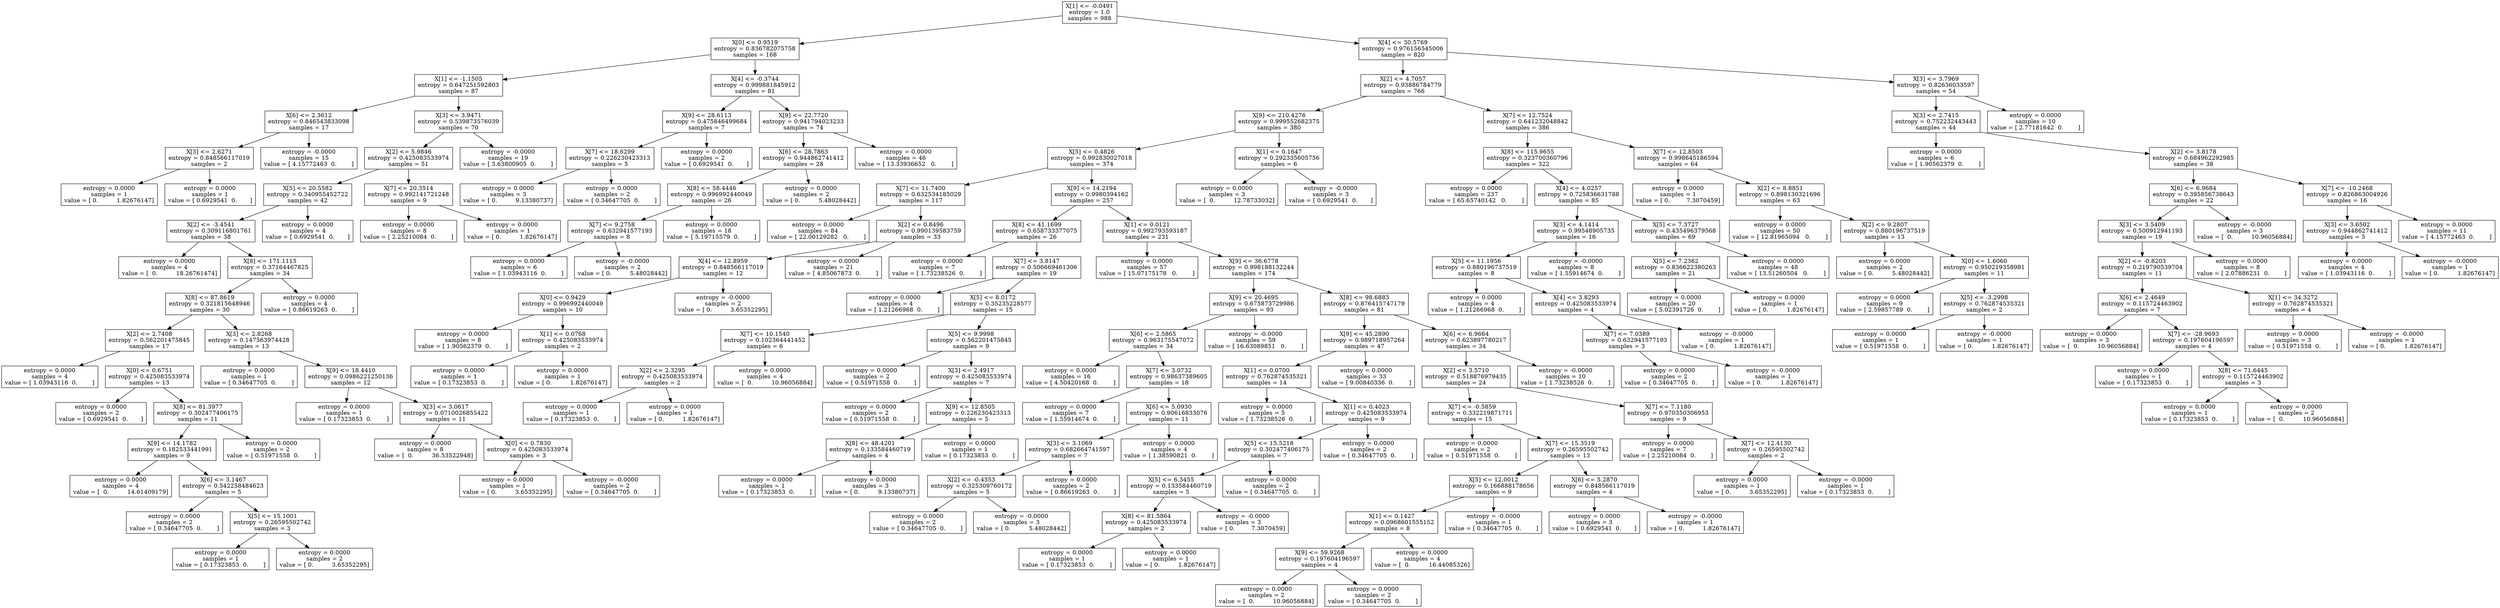 digraph Tree {
0 [label="X[1] <= -0.0491\nentropy = 1.0\nsamples = 988", shape="box"] ;
1 [label="X[0] <= 0.9519\nentropy = 0.836782075758\nsamples = 168", shape="box"] ;
0 -> 1 ;
2 [label="X[1] <= -1.1505\nentropy = 0.647251592803\nsamples = 87", shape="box"] ;
1 -> 2 ;
3 [label="X[6] <= 2.3612\nentropy = 0.846543833098\nsamples = 17", shape="box"] ;
2 -> 3 ;
4 [label="X[3] <= 2.6271\nentropy = 0.848566117019\nsamples = 2", shape="box"] ;
3 -> 4 ;
5 [label="entropy = 0.0000\nsamples = 1\nvalue = [ 0.          1.82676147]", shape="box"] ;
4 -> 5 ;
6 [label="entropy = 0.0000\nsamples = 1\nvalue = [ 0.6929541  0.       ]", shape="box"] ;
4 -> 6 ;
7 [label="entropy = -0.0000\nsamples = 15\nvalue = [ 4.15772463  0.        ]", shape="box"] ;
3 -> 7 ;
8 [label="X[3] <= 3.9471\nentropy = 0.539873576039\nsamples = 70", shape="box"] ;
2 -> 8 ;
9 [label="X[2] <= 5.9846\nentropy = 0.425083533974\nsamples = 51", shape="box"] ;
8 -> 9 ;
10 [label="X[5] <= 20.5582\nentropy = 0.340955452722\nsamples = 42", shape="box"] ;
9 -> 10 ;
11 [label="X[2] <= -3.4541\nentropy = 0.309116801761\nsamples = 38", shape="box"] ;
10 -> 11 ;
12 [label="entropy = 0.0000\nsamples = 4\nvalue = [  0.          18.26761474]", shape="box"] ;
11 -> 12 ;
13 [label="X[8] <= 171.1115\nentropy = 0.37164467825\nsamples = 34", shape="box"] ;
11 -> 13 ;
14 [label="X[8] <= 87.8619\nentropy = 0.321815648946\nsamples = 30", shape="box"] ;
13 -> 14 ;
15 [label="X[2] <= 2.7408\nentropy = 0.562201475845\nsamples = 17", shape="box"] ;
14 -> 15 ;
16 [label="entropy = 0.0000\nsamples = 4\nvalue = [ 1.03943116  0.        ]", shape="box"] ;
15 -> 16 ;
17 [label="X[0] <= 0.6751\nentropy = 0.425083533974\nsamples = 13", shape="box"] ;
15 -> 17 ;
18 [label="entropy = 0.0000\nsamples = 2\nvalue = [ 0.6929541  0.       ]", shape="box"] ;
17 -> 18 ;
19 [label="X[8] <= 81.3977\nentropy = 0.302477406175\nsamples = 11", shape="box"] ;
17 -> 19 ;
20 [label="X[9] <= 14.1782\nentropy = 0.182533441991\nsamples = 9", shape="box"] ;
19 -> 20 ;
21 [label="entropy = 0.0000\nsamples = 4\nvalue = [  0.          14.61409179]", shape="box"] ;
20 -> 21 ;
22 [label="X[6] <= 3.1467\nentropy = 0.542258484623\nsamples = 5", shape="box"] ;
20 -> 22 ;
23 [label="entropy = 0.0000\nsamples = 2\nvalue = [ 0.34647705  0.        ]", shape="box"] ;
22 -> 23 ;
24 [label="X[5] <= 15.1001\nentropy = 0.26595502742\nsamples = 3", shape="box"] ;
22 -> 24 ;
25 [label="entropy = 0.0000\nsamples = 1\nvalue = [ 0.17323853  0.        ]", shape="box"] ;
24 -> 25 ;
26 [label="entropy = 0.0000\nsamples = 2\nvalue = [ 0.          3.65352295]", shape="box"] ;
24 -> 26 ;
27 [label="entropy = 0.0000\nsamples = 2\nvalue = [ 0.51971558  0.        ]", shape="box"] ;
19 -> 27 ;
28 [label="X[3] <= 2.8268\nentropy = 0.147563974428\nsamples = 13", shape="box"] ;
14 -> 28 ;
29 [label="entropy = 0.0000\nsamples = 1\nvalue = [ 0.34647705  0.        ]", shape="box"] ;
28 -> 29 ;
30 [label="X[9] <= 18.4410\nentropy = 0.0986221250136\nsamples = 12", shape="box"] ;
28 -> 30 ;
31 [label="entropy = 0.0000\nsamples = 1\nvalue = [ 0.17323853  0.        ]", shape="box"] ;
30 -> 31 ;
32 [label="X[3] <= 3.0617\nentropy = 0.0710026855422\nsamples = 11", shape="box"] ;
30 -> 32 ;
33 [label="entropy = 0.0000\nsamples = 8\nvalue = [  0.          36.53522948]", shape="box"] ;
32 -> 33 ;
34 [label="X[0] <= 0.7830\nentropy = 0.425083533974\nsamples = 3", shape="box"] ;
32 -> 34 ;
35 [label="entropy = 0.0000\nsamples = 1\nvalue = [ 0.          3.65352295]", shape="box"] ;
34 -> 35 ;
36 [label="entropy = -0.0000\nsamples = 2\nvalue = [ 0.34647705  0.        ]", shape="box"] ;
34 -> 36 ;
37 [label="entropy = 0.0000\nsamples = 4\nvalue = [ 0.86619263  0.        ]", shape="box"] ;
13 -> 37 ;
38 [label="entropy = 0.0000\nsamples = 4\nvalue = [ 0.6929541  0.       ]", shape="box"] ;
10 -> 38 ;
39 [label="X[7] <= 20.3514\nentropy = 0.992141721248\nsamples = 9", shape="box"] ;
9 -> 39 ;
40 [label="entropy = 0.0000\nsamples = 8\nvalue = [ 2.25210084  0.        ]", shape="box"] ;
39 -> 40 ;
41 [label="entropy = 0.0000\nsamples = 1\nvalue = [ 0.          1.82676147]", shape="box"] ;
39 -> 41 ;
42 [label="entropy = -0.0000\nsamples = 19\nvalue = [ 3.63800905  0.        ]", shape="box"] ;
8 -> 42 ;
43 [label="X[4] <= -0.3744\nentropy = 0.999881845912\nsamples = 81", shape="box"] ;
1 -> 43 ;
44 [label="X[9] <= 28.6113\nentropy = 0.475846499684\nsamples = 7", shape="box"] ;
43 -> 44 ;
45 [label="X[7] <= 18.6299\nentropy = 0.226230423313\nsamples = 5", shape="box"] ;
44 -> 45 ;
46 [label="entropy = 0.0000\nsamples = 3\nvalue = [ 0.          9.13380737]", shape="box"] ;
45 -> 46 ;
47 [label="entropy = 0.0000\nsamples = 2\nvalue = [ 0.34647705  0.        ]", shape="box"] ;
45 -> 47 ;
48 [label="entropy = 0.0000\nsamples = 2\nvalue = [ 0.6929541  0.       ]", shape="box"] ;
44 -> 48 ;
49 [label="X[9] <= 22.7720\nentropy = 0.941794023233\nsamples = 74", shape="box"] ;
43 -> 49 ;
50 [label="X[6] <= 28.7863\nentropy = 0.944862741412\nsamples = 28", shape="box"] ;
49 -> 50 ;
51 [label="X[8] <= 58.4446\nentropy = 0.996992440049\nsamples = 26", shape="box"] ;
50 -> 51 ;
52 [label="X[7] <= 9.2758\nentropy = 0.632941577193\nsamples = 8", shape="box"] ;
51 -> 52 ;
53 [label="entropy = 0.0000\nsamples = 6\nvalue = [ 1.03943116  0.        ]", shape="box"] ;
52 -> 53 ;
54 [label="entropy = -0.0000\nsamples = 2\nvalue = [ 0.          5.48028442]", shape="box"] ;
52 -> 54 ;
55 [label="entropy = 0.0000\nsamples = 18\nvalue = [ 5.19715579  0.        ]", shape="box"] ;
51 -> 55 ;
56 [label="entropy = 0.0000\nsamples = 2\nvalue = [ 0.          5.48028442]", shape="box"] ;
50 -> 56 ;
57 [label="entropy = 0.0000\nsamples = 46\nvalue = [ 13.33936652   0.        ]", shape="box"] ;
49 -> 57 ;
58 [label="X[4] <= 30.5769\nentropy = 0.976156545006\nsamples = 820", shape="box"] ;
0 -> 58 ;
59 [label="X[2] <= 4.7057\nentropy = 0.93886784779\nsamples = 766", shape="box"] ;
58 -> 59 ;
60 [label="X[9] <= 210.4276\nentropy = 0.999552682375\nsamples = 380", shape="box"] ;
59 -> 60 ;
61 [label="X[5] <= 0.4826\nentropy = 0.992830027018\nsamples = 374", shape="box"] ;
60 -> 61 ;
62 [label="X[7] <= 11.7400\nentropy = 0.632534185029\nsamples = 117", shape="box"] ;
61 -> 62 ;
63 [label="entropy = 0.0000\nsamples = 84\nvalue = [ 22.00129282   0.        ]", shape="box"] ;
62 -> 63 ;
64 [label="X[2] <= 0.8496\nentropy = 0.990139583759\nsamples = 33", shape="box"] ;
62 -> 64 ;
65 [label="X[4] <= 12.8959\nentropy = 0.848566117019\nsamples = 12", shape="box"] ;
64 -> 65 ;
66 [label="X[0] <= 0.9429\nentropy = 0.996992440049\nsamples = 10", shape="box"] ;
65 -> 66 ;
67 [label="entropy = 0.0000\nsamples = 8\nvalue = [ 1.90562379  0.        ]", shape="box"] ;
66 -> 67 ;
68 [label="X[1] <= 0.0768\nentropy = 0.425083533974\nsamples = 2", shape="box"] ;
66 -> 68 ;
69 [label="entropy = 0.0000\nsamples = 1\nvalue = [ 0.17323853  0.        ]", shape="box"] ;
68 -> 69 ;
70 [label="entropy = 0.0000\nsamples = 1\nvalue = [ 0.          1.82676147]", shape="box"] ;
68 -> 70 ;
71 [label="entropy = -0.0000\nsamples = 2\nvalue = [ 0.          3.65352295]", shape="box"] ;
65 -> 71 ;
72 [label="entropy = 0.0000\nsamples = 21\nvalue = [ 4.85067873  0.        ]", shape="box"] ;
64 -> 72 ;
73 [label="X[9] <= 14.2194\nentropy = 0.9980394162\nsamples = 257", shape="box"] ;
61 -> 73 ;
74 [label="X[8] <= 41.1699\nentropy = 0.658733377075\nsamples = 26", shape="box"] ;
73 -> 74 ;
75 [label="entropy = 0.0000\nsamples = 7\nvalue = [ 1.73238526  0.        ]", shape="box"] ;
74 -> 75 ;
76 [label="X[7] <= 3.8147\nentropy = 0.506669461306\nsamples = 19", shape="box"] ;
74 -> 76 ;
77 [label="entropy = 0.0000\nsamples = 4\nvalue = [ 1.21266968  0.        ]", shape="box"] ;
76 -> 77 ;
78 [label="X[5] <= 8.0172\nentropy = 0.35235228577\nsamples = 15", shape="box"] ;
76 -> 78 ;
79 [label="X[7] <= 10.1540\nentropy = 0.102364441452\nsamples = 6", shape="box"] ;
78 -> 79 ;
80 [label="X[2] <= 2.3295\nentropy = 0.425083533974\nsamples = 2", shape="box"] ;
79 -> 80 ;
81 [label="entropy = 0.0000\nsamples = 1\nvalue = [ 0.17323853  0.        ]", shape="box"] ;
80 -> 81 ;
82 [label="entropy = 0.0000\nsamples = 1\nvalue = [ 0.          1.82676147]", shape="box"] ;
80 -> 82 ;
83 [label="entropy = 0.0000\nsamples = 4\nvalue = [  0.          10.96056884]", shape="box"] ;
79 -> 83 ;
84 [label="X[5] <= 9.9998\nentropy = 0.562201475845\nsamples = 9", shape="box"] ;
78 -> 84 ;
85 [label="entropy = 0.0000\nsamples = 2\nvalue = [ 0.51971558  0.        ]", shape="box"] ;
84 -> 85 ;
86 [label="X[3] <= 2.4917\nentropy = 0.425083533974\nsamples = 7", shape="box"] ;
84 -> 86 ;
87 [label="entropy = 0.0000\nsamples = 2\nvalue = [ 0.51971558  0.        ]", shape="box"] ;
86 -> 87 ;
88 [label="X[9] <= 12.8505\nentropy = 0.226230423313\nsamples = 5", shape="box"] ;
86 -> 88 ;
89 [label="X[8] <= 48.4201\nentropy = 0.133584460719\nsamples = 4", shape="box"] ;
88 -> 89 ;
90 [label="entropy = 0.0000\nsamples = 1\nvalue = [ 0.17323853  0.        ]", shape="box"] ;
89 -> 90 ;
91 [label="entropy = 0.0000\nsamples = 3\nvalue = [ 0.          9.13380737]", shape="box"] ;
89 -> 91 ;
92 [label="entropy = 0.0000\nsamples = 1\nvalue = [ 0.17323853  0.        ]", shape="box"] ;
88 -> 92 ;
93 [label="X[1] <= 0.0121\nentropy = 0.992793593187\nsamples = 231", shape="box"] ;
73 -> 93 ;
94 [label="entropy = 0.0000\nsamples = 57\nvalue = [ 15.07175178   0.        ]", shape="box"] ;
93 -> 94 ;
95 [label="X[9] <= 36.6778\nentropy = 0.998188132244\nsamples = 174", shape="box"] ;
93 -> 95 ;
96 [label="X[9] <= 20.4695\nentropy = 0.675873729986\nsamples = 93", shape="box"] ;
95 -> 96 ;
97 [label="X[6] <= 2.5865\nentropy = 0.963175547072\nsamples = 34", shape="box"] ;
96 -> 97 ;
98 [label="entropy = 0.0000\nsamples = 16\nvalue = [ 4.50420168  0.        ]", shape="box"] ;
97 -> 98 ;
99 [label="X[7] <= 3.0732\nentropy = 0.98637389605\nsamples = 18", shape="box"] ;
97 -> 99 ;
100 [label="entropy = 0.0000\nsamples = 7\nvalue = [ 1.55914674  0.        ]", shape="box"] ;
99 -> 100 ;
101 [label="X[6] <= 5.0930\nentropy = 0.90616833076\nsamples = 11", shape="box"] ;
99 -> 101 ;
102 [label="X[3] <= 3.1069\nentropy = 0.682664741597\nsamples = 7", shape="box"] ;
101 -> 102 ;
103 [label="X[2] <= -0.4353\nentropy = 0.325309760172\nsamples = 5", shape="box"] ;
102 -> 103 ;
104 [label="entropy = 0.0000\nsamples = 2\nvalue = [ 0.34647705  0.        ]", shape="box"] ;
103 -> 104 ;
105 [label="entropy = -0.0000\nsamples = 3\nvalue = [ 0.          5.48028442]", shape="box"] ;
103 -> 105 ;
106 [label="entropy = 0.0000\nsamples = 2\nvalue = [ 0.86619263  0.        ]", shape="box"] ;
102 -> 106 ;
107 [label="entropy = 0.0000\nsamples = 4\nvalue = [ 1.38590821  0.        ]", shape="box"] ;
101 -> 107 ;
108 [label="entropy = -0.0000\nsamples = 59\nvalue = [ 16.63089851   0.        ]", shape="box"] ;
96 -> 108 ;
109 [label="X[8] <= 98.6883\nentropy = 0.876415747179\nsamples = 81", shape="box"] ;
95 -> 109 ;
110 [label="X[9] <= 45.2890\nentropy = 0.989718957264\nsamples = 47", shape="box"] ;
109 -> 110 ;
111 [label="X[1] <= 0.0700\nentropy = 0.762874535321\nsamples = 14", shape="box"] ;
110 -> 111 ;
112 [label="entropy = 0.0000\nsamples = 5\nvalue = [ 1.73238526  0.        ]", shape="box"] ;
111 -> 112 ;
113 [label="X[1] <= 0.4023\nentropy = 0.425083533974\nsamples = 9", shape="box"] ;
111 -> 113 ;
114 [label="X[5] <= 15.5218\nentropy = 0.302477406175\nsamples = 7", shape="box"] ;
113 -> 114 ;
115 [label="X[5] <= 6.3455\nentropy = 0.133584460719\nsamples = 5", shape="box"] ;
114 -> 115 ;
116 [label="X[8] <= 81.5864\nentropy = 0.425083533974\nsamples = 2", shape="box"] ;
115 -> 116 ;
117 [label="entropy = 0.0000\nsamples = 1\nvalue = [ 0.17323853  0.        ]", shape="box"] ;
116 -> 117 ;
118 [label="entropy = 0.0000\nsamples = 1\nvalue = [ 0.          1.82676147]", shape="box"] ;
116 -> 118 ;
119 [label="entropy = -0.0000\nsamples = 3\nvalue = [ 0.         7.3070459]", shape="box"] ;
115 -> 119 ;
120 [label="entropy = 0.0000\nsamples = 2\nvalue = [ 0.34647705  0.        ]", shape="box"] ;
114 -> 120 ;
121 [label="entropy = 0.0000\nsamples = 2\nvalue = [ 0.34647705  0.        ]", shape="box"] ;
113 -> 121 ;
122 [label="entropy = 0.0000\nsamples = 33\nvalue = [ 9.00840336  0.        ]", shape="box"] ;
110 -> 122 ;
123 [label="X[6] <= 6.9664\nentropy = 0.623897780217\nsamples = 34", shape="box"] ;
109 -> 123 ;
124 [label="X[2] <= 3.5710\nentropy = 0.518876979435\nsamples = 24", shape="box"] ;
123 -> 124 ;
125 [label="X[7] <= -0.5859\nentropy = 0.332219871711\nsamples = 15", shape="box"] ;
124 -> 125 ;
126 [label="entropy = 0.0000\nsamples = 2\nvalue = [ 0.51971558  0.        ]", shape="box"] ;
125 -> 126 ;
127 [label="X[7] <= 15.3519\nentropy = 0.26595502742\nsamples = 13", shape="box"] ;
125 -> 127 ;
128 [label="X[5] <= 12.0012\nentropy = 0.166888178656\nsamples = 9", shape="box"] ;
127 -> 128 ;
129 [label="X[1] <= 0.1427\nentropy = 0.0968601555152\nsamples = 8", shape="box"] ;
128 -> 129 ;
130 [label="X[9] <= 59.9268\nentropy = 0.197604196597\nsamples = 4", shape="box"] ;
129 -> 130 ;
131 [label="entropy = 0.0000\nsamples = 2\nvalue = [  0.          10.96056884]", shape="box"] ;
130 -> 131 ;
132 [label="entropy = 0.0000\nsamples = 2\nvalue = [ 0.34647705  0.        ]", shape="box"] ;
130 -> 132 ;
133 [label="entropy = 0.0000\nsamples = 4\nvalue = [  0.          16.44085326]", shape="box"] ;
129 -> 133 ;
134 [label="entropy = -0.0000\nsamples = 1\nvalue = [ 0.34647705  0.        ]", shape="box"] ;
128 -> 134 ;
135 [label="X[6] <= 5.2870\nentropy = 0.848566117019\nsamples = 4", shape="box"] ;
127 -> 135 ;
136 [label="entropy = 0.0000\nsamples = 3\nvalue = [ 0.6929541  0.       ]", shape="box"] ;
135 -> 136 ;
137 [label="entropy = -0.0000\nsamples = 1\nvalue = [ 0.          1.82676147]", shape="box"] ;
135 -> 137 ;
138 [label="X[7] <= 7.1180\nentropy = 0.970350306953\nsamples = 9", shape="box"] ;
124 -> 138 ;
139 [label="entropy = 0.0000\nsamples = 7\nvalue = [ 2.25210084  0.        ]", shape="box"] ;
138 -> 139 ;
140 [label="X[7] <= 12.4130\nentropy = 0.26595502742\nsamples = 2", shape="box"] ;
138 -> 140 ;
141 [label="entropy = 0.0000\nsamples = 1\nvalue = [ 0.          3.65352295]", shape="box"] ;
140 -> 141 ;
142 [label="entropy = -0.0000\nsamples = 1\nvalue = [ 0.17323853  0.        ]", shape="box"] ;
140 -> 142 ;
143 [label="entropy = -0.0000\nsamples = 10\nvalue = [ 1.73238526  0.        ]", shape="box"] ;
123 -> 143 ;
144 [label="X[1] <= 0.1647\nentropy = 0.292335605756\nsamples = 6", shape="box"] ;
60 -> 144 ;
145 [label="entropy = 0.0000\nsamples = 3\nvalue = [  0.          12.78733032]", shape="box"] ;
144 -> 145 ;
146 [label="entropy = -0.0000\nsamples = 3\nvalue = [ 0.6929541  0.       ]", shape="box"] ;
144 -> 146 ;
147 [label="X[7] <= 12.7524\nentropy = 0.641232048842\nsamples = 386", shape="box"] ;
59 -> 147 ;
148 [label="X[8] <= 115.9655\nentropy = 0.323700360796\nsamples = 322", shape="box"] ;
147 -> 148 ;
149 [label="entropy = 0.0000\nsamples = 237\nvalue = [ 65.65740142   0.        ]", shape="box"] ;
148 -> 149 ;
150 [label="X[4] <= 4.0257\nentropy = 0.725836631788\nsamples = 85", shape="box"] ;
148 -> 150 ;
151 [label="X[3] <= 4.1414\nentropy = 0.99548905735\nsamples = 16", shape="box"] ;
150 -> 151 ;
152 [label="X[5] <= 11.1956\nentropy = 0.880196737519\nsamples = 8", shape="box"] ;
151 -> 152 ;
153 [label="entropy = 0.0000\nsamples = 4\nvalue = [ 1.21266968  0.        ]", shape="box"] ;
152 -> 153 ;
154 [label="X[4] <= 3.8293\nentropy = 0.425083533974\nsamples = 4", shape="box"] ;
152 -> 154 ;
155 [label="X[7] <= 7.0389\nentropy = 0.632941577193\nsamples = 3", shape="box"] ;
154 -> 155 ;
156 [label="entropy = 0.0000\nsamples = 2\nvalue = [ 0.34647705  0.        ]", shape="box"] ;
155 -> 156 ;
157 [label="entropy = -0.0000\nsamples = 1\nvalue = [ 0.          1.82676147]", shape="box"] ;
155 -> 157 ;
158 [label="entropy = -0.0000\nsamples = 1\nvalue = [ 0.          1.82676147]", shape="box"] ;
154 -> 158 ;
159 [label="entropy = -0.0000\nsamples = 8\nvalue = [ 1.55914674  0.        ]", shape="box"] ;
151 -> 159 ;
160 [label="X[5] <= 7.3727\nentropy = 0.435496379568\nsamples = 69", shape="box"] ;
150 -> 160 ;
161 [label="X[5] <= 7.2362\nentropy = 0.836622380263\nsamples = 21", shape="box"] ;
160 -> 161 ;
162 [label="entropy = 0.0000\nsamples = 20\nvalue = [ 5.02391726  0.        ]", shape="box"] ;
161 -> 162 ;
163 [label="entropy = 0.0000\nsamples = 1\nvalue = [ 0.          1.82676147]", shape="box"] ;
161 -> 163 ;
164 [label="entropy = 0.0000\nsamples = 48\nvalue = [ 13.51260504   0.        ]", shape="box"] ;
160 -> 164 ;
165 [label="X[7] <= 12.8503\nentropy = 0.998645186594\nsamples = 64", shape="box"] ;
147 -> 165 ;
166 [label="entropy = 0.0000\nsamples = 1\nvalue = [ 0.         7.3070459]", shape="box"] ;
165 -> 166 ;
167 [label="X[2] <= 8.8851\nentropy = 0.898130321696\nsamples = 63", shape="box"] ;
165 -> 167 ;
168 [label="entropy = 0.0000\nsamples = 50\nvalue = [ 12.81965094   0.        ]", shape="box"] ;
167 -> 168 ;
169 [label="X[2] <= 9.2807\nentropy = 0.880196737519\nsamples = 13", shape="box"] ;
167 -> 169 ;
170 [label="entropy = 0.0000\nsamples = 2\nvalue = [ 0.          5.48028442]", shape="box"] ;
169 -> 170 ;
171 [label="X[0] <= 1.6060\nentropy = 0.950219358981\nsamples = 11", shape="box"] ;
169 -> 171 ;
172 [label="entropy = 0.0000\nsamples = 9\nvalue = [ 2.59857789  0.        ]", shape="box"] ;
171 -> 172 ;
173 [label="X[5] <= -3.2998\nentropy = 0.762874535321\nsamples = 2", shape="box"] ;
171 -> 173 ;
174 [label="entropy = 0.0000\nsamples = 1\nvalue = [ 0.51971558  0.        ]", shape="box"] ;
173 -> 174 ;
175 [label="entropy = -0.0000\nsamples = 1\nvalue = [ 0.          1.82676147]", shape="box"] ;
173 -> 175 ;
176 [label="X[3] <= 3.7969\nentropy = 0.82636033597\nsamples = 54", shape="box"] ;
58 -> 176 ;
177 [label="X[3] <= 2.7415\nentropy = 0.752232443443\nsamples = 44", shape="box"] ;
176 -> 177 ;
178 [label="entropy = 0.0000\nsamples = 6\nvalue = [ 1.90562379  0.        ]", shape="box"] ;
177 -> 178 ;
179 [label="X[2] <= 3.8178\nentropy = 0.684962292985\nsamples = 38", shape="box"] ;
177 -> 179 ;
180 [label="X[6] <= 6.9684\nentropy = 0.395856738643\nsamples = 22", shape="box"] ;
179 -> 180 ;
181 [label="X[3] <= 3.5409\nentropy = 0.500912941193\nsamples = 19", shape="box"] ;
180 -> 181 ;
182 [label="X[2] <= -0.8203\nentropy = 0.219790539704\nsamples = 11", shape="box"] ;
181 -> 182 ;
183 [label="X[6] <= 2.4649\nentropy = 0.115724463902\nsamples = 7", shape="box"] ;
182 -> 183 ;
184 [label="entropy = 0.0000\nsamples = 3\nvalue = [  0.          10.96056884]", shape="box"] ;
183 -> 184 ;
185 [label="X[7] <= -28.9693\nentropy = 0.197604196597\nsamples = 4", shape="box"] ;
183 -> 185 ;
186 [label="entropy = 0.0000\nsamples = 1\nvalue = [ 0.17323853  0.        ]", shape="box"] ;
185 -> 186 ;
187 [label="X[8] <= 71.6445\nentropy = 0.115724463902\nsamples = 3", shape="box"] ;
185 -> 187 ;
188 [label="entropy = 0.0000\nsamples = 1\nvalue = [ 0.17323853  0.        ]", shape="box"] ;
187 -> 188 ;
189 [label="entropy = 0.0000\nsamples = 2\nvalue = [  0.          10.96056884]", shape="box"] ;
187 -> 189 ;
190 [label="X[1] <= 34.3272\nentropy = 0.762874535321\nsamples = 4", shape="box"] ;
182 -> 190 ;
191 [label="entropy = 0.0000\nsamples = 3\nvalue = [ 0.51971558  0.        ]", shape="box"] ;
190 -> 191 ;
192 [label="entropy = -0.0000\nsamples = 1\nvalue = [ 0.          1.82676147]", shape="box"] ;
190 -> 192 ;
193 [label="entropy = 0.0000\nsamples = 8\nvalue = [ 2.07886231  0.        ]", shape="box"] ;
181 -> 193 ;
194 [label="entropy = -0.0000\nsamples = 3\nvalue = [  0.          10.96056884]", shape="box"] ;
180 -> 194 ;
195 [label="X[7] <= -10.2468\nentropy = 0.826863004926\nsamples = 16", shape="box"] ;
179 -> 195 ;
196 [label="X[3] <= 3.6502\nentropy = 0.944862741412\nsamples = 5", shape="box"] ;
195 -> 196 ;
197 [label="entropy = 0.0000\nsamples = 4\nvalue = [ 1.03943116  0.        ]", shape="box"] ;
196 -> 197 ;
198 [label="entropy = -0.0000\nsamples = 1\nvalue = [ 0.          1.82676147]", shape="box"] ;
196 -> 198 ;
199 [label="entropy = 0.0000\nsamples = 11\nvalue = [ 4.15772463  0.        ]", shape="box"] ;
195 -> 199 ;
200 [label="entropy = 0.0000\nsamples = 10\nvalue = [ 2.77181642  0.        ]", shape="box"] ;
176 -> 200 ;
}